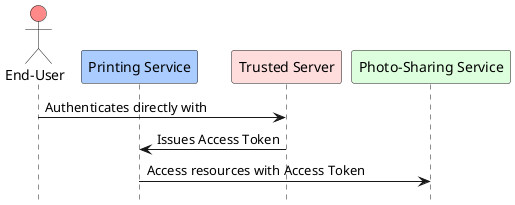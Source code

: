 @startuml
hide footbox

actor       "End-User"              as RO       #F88
participant "Printing Service"      as CL       #ACF
participant "Trusted Server"        as AS       #FDD
participant "Photo-Sharing Service" as RS       #DFD

RO->AS:     Authenticates directly with
AS->CL:     Issues Access Token
CL->RS:     Access resources with Access Token

@enduml
